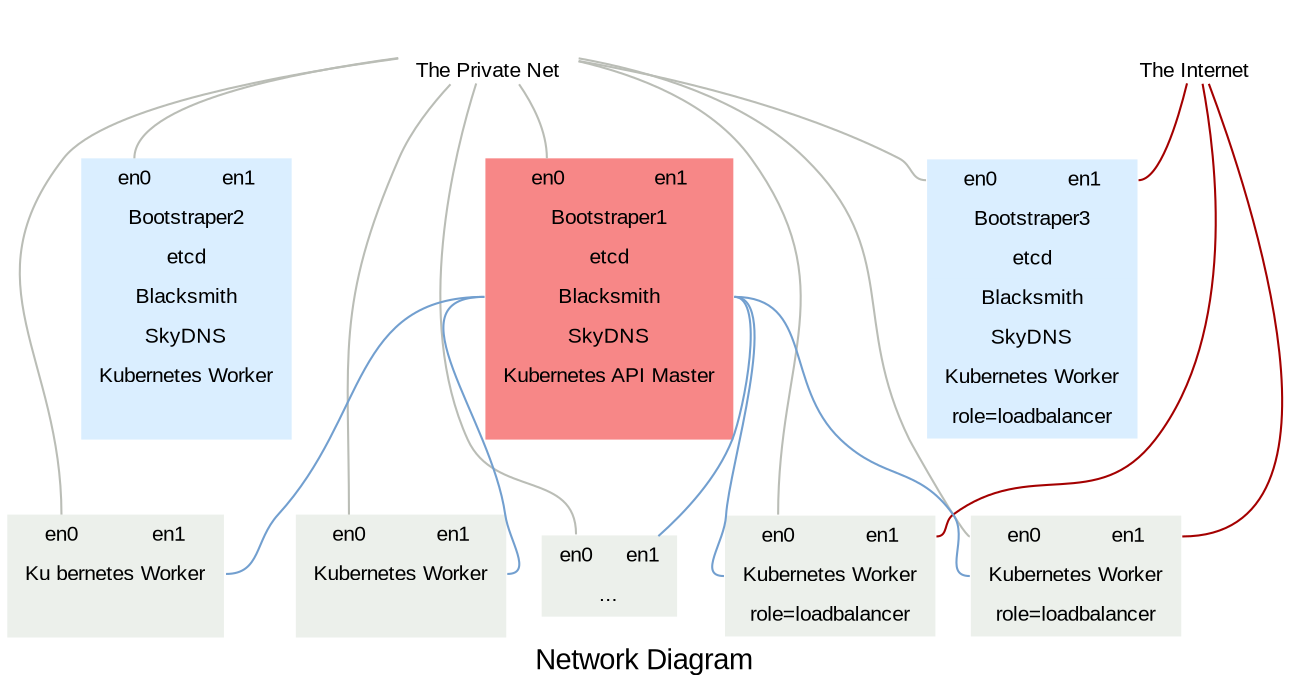 graph cluster {

  label="Network Diagram";
  fontname="arial";

  node [
    shape=box,
    fontname="arial",
    fontsize=10,
    style=filled,
    color="#ecf0eb"
  ];
  #splines="compound"
  edge [
    color="#babdb6"
  ];

  private [ label="The Private Net" shape=none, image="images/PrivateNet.png" labelloc=b color="#ffffff"]
  cloud   [ label="The Internet" shape=none, image="images/Internet.png" labelloc=b color="#ffffff"]
  {rank=same; private, cloud}

  bootstraper1 [shape=record, color="#f78787", label = "{{ <en0>en0 | <en1>en1 }|<f0> Bootstraper1|<f1> etcd\n  |<f2> Blacksmith\n  |<f3> SkyDNS\n  |<f4> Kubernetes API Master\n  |<f5> \n }"];
  bootstraper2 [shape=record, color="#daeeff", label = "{{ <en0>en0 | <en1>en1 }|<f0> Bootstraper2|<f1> etcd\n  |<f2> Blacksmith\n  |<f3> SkyDNS\n  |<f4> Kubernetes Worker\n  |<f5> \n }"];
  bootstraper3 [shape=record, color="#daeeff", label = "{{ <en0>en0 | <en1>en1 }|<f0> Bootstraper3|<f1> etcd\n  |<f2> Blacksmith\n  |<f3> SkyDNS\n  |<f4> Kubernetes Worker\n  |<f5> role=loadbalancer\n }"];
  {rank=same; bootstraper1, bootstraper2, bootstraper3}

  private -- bootstraper1:en0
  private -- bootstraper2:en0
  private -- bootstraper3:en0
  cloud -- bootstraper3:en1 [color="#a40000"]

  machine1 [shape=record, label = "{{ <en0>en0 | <en1>en1 }|<f0> Ku bernetes Worker\n  |<f2> \n }"];
  machine2 [shape=record, label = "{{ <en0>en0 | <en1>en1 }|<f0> Kubernetes Worker\n  |<f2> \n }"];
  machines [shape=record, label = "{{ <en0>en0 | <en1>en1 }|<f0> ...\n }"];
  machine3 [shape=record, label = "{{ <en0>en0 | <en1>en1 }|<f0> Kubernetes Worker\n  |<f2> role=loadbalancer\n }"];
  machine4 [shape=record, label = "{{ <en0>en0 | <en1>en1 }|<f0> Kubernetes Worker\n  |<f2> role=loadbalancer\n }"];
  {rank=same; machine1, machine2, machine3, machine4, machines}

  private -- machine1:en0
  private -- machine2:en0
  private -- machine3:en0
  private -- machine4:en0
  private -- machines:en0

  bootstraper1:f2 -- machine1:f0 [color="#729fcf"]
  bootstraper1:f2 -- machine2:f0 [color="#729fcf"]
  bootstraper1:f2 -- machine3:f0 [color="#729fcf"]
  bootstraper1:f2 -- machine4:f0 [color="#729fcf"]
  bootstraper1:f2 -- machines [color="#729fcf"]

  cloud -- machine3:en1 [color="#a40000"]
  cloud -- machine4:en1 [color="#a40000"]
}
